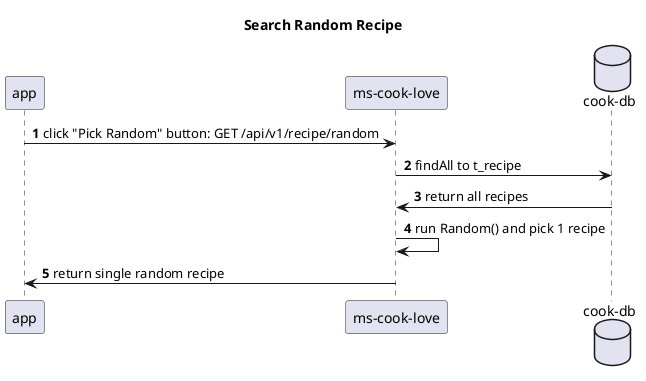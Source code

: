 @startuml
'https://plantuml.com/sequence-diagram

title Search Random Recipe
autonumber
participant app
participant "ms-cook-love" as mcl
database "cook-db" as db

app -> mcl: click "Pick Random" button: GET /api/v1/recipe/random
mcl -> db: findAll to t_recipe
db -> mcl: return all recipes
mcl -> mcl: run Random() and pick 1 recipe
mcl -> app: return single random recipe
@enduml